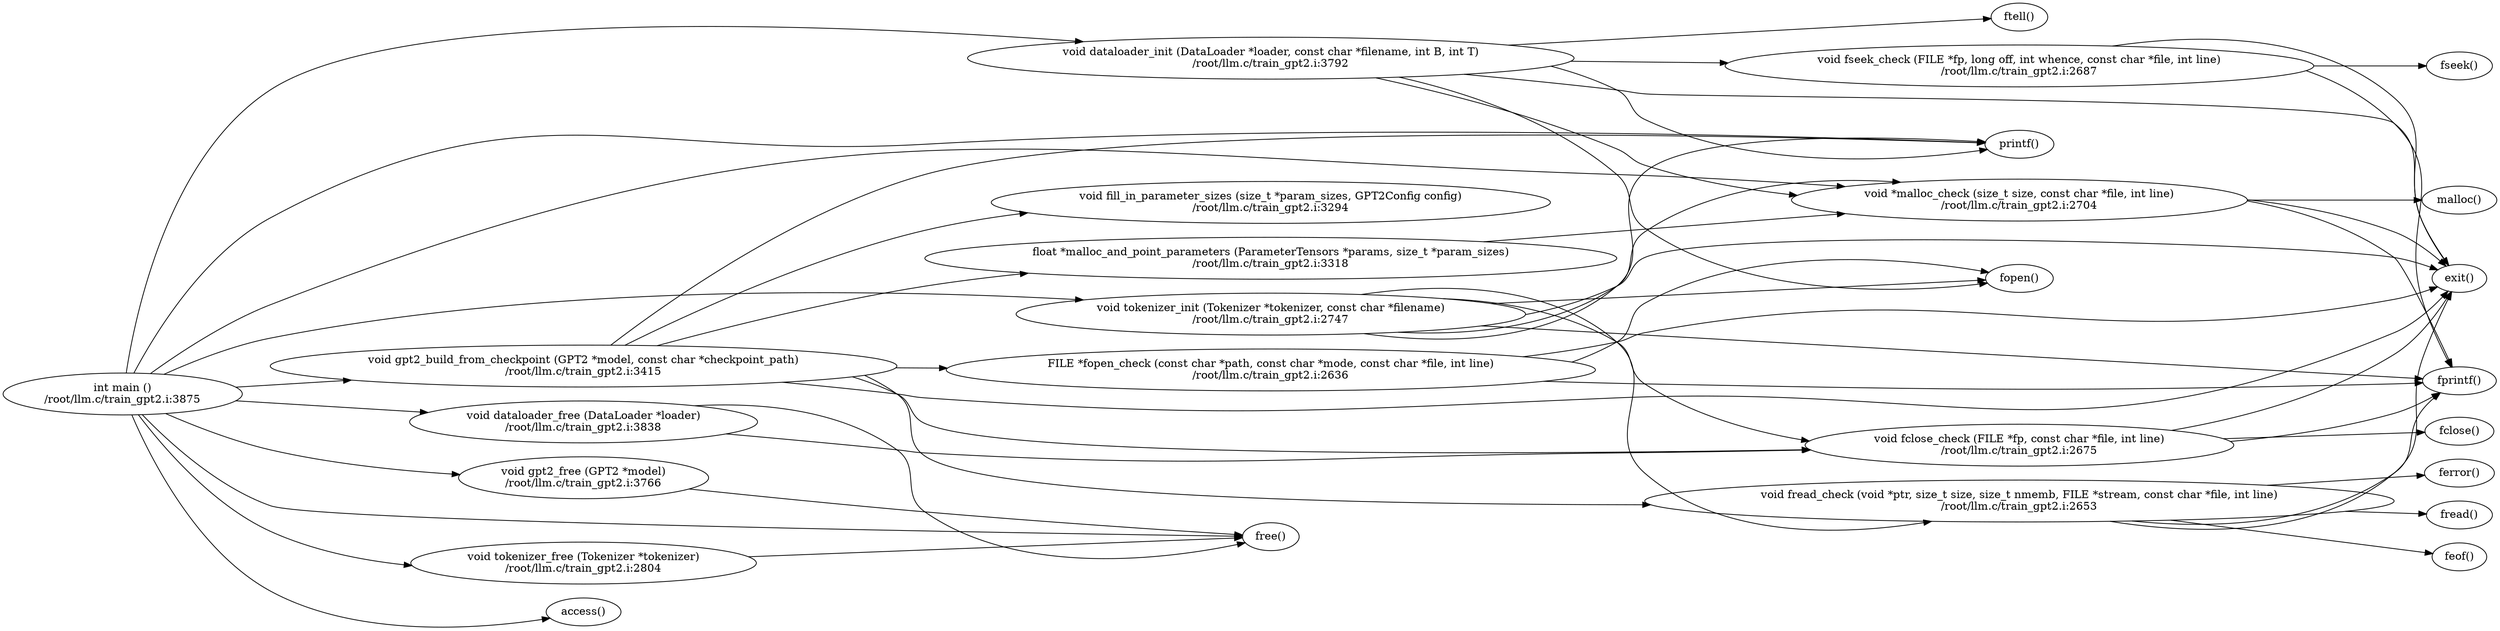 digraph G {
	graph [bb="0,0,3211.5,805.38",
		rankdir=LR
	];
	node [label="\N"];
	main	[height=0.74639,
		label="int main ()
/root/llm.c/train_gpt2.i:3875",
		pos="154.15,301.38",
		width=4.2819];
	gpt2_build_from_checkpoint	[height=0.74639,
		label="void gpt2_build_from_checkpoint (GPT2 *model, const char *checkpoint_path)
/root/llm.c/train_gpt2.i:3415",
		pos="748.06,337.38",
		width=11.215];
	main -> gpt2_build_from_checkpoint	[pos="e,449.32,319.28 299.95,310.19 342.45,312.78 390.64,315.71 439.26,318.66"];
	access	[height=0.5,
		label="access()",
		pos="748.06,20.385",
		width=1.336];
	main -> access	[pos="e,704.78,12.289 165.85,274.56 189.06,220.44 249.67,98.938 344.3,47.385 456.87,-13.943 614.21,-1.4123 694.86,10.738"];
	dataloader_init	[height=0.74639,
		label="void dataloader_init (DataLoader *loader, const char *filename, int B, int T)
/root/llm.c/train_gpt2.i:3792",
		pos="1633.3,734.38",
		width=10.842];
	main -> dataloader_init	[pos="e,1392.6,755.54 158.67,328.26 169.92,401.98 212.37,607.6 344.3,693.38 509.46,800.77 1056.9,779.81 1382.5,756.27"];
	printf	[height=0.5,
		label="printf()",
		pos="2597,623.38",
		width=1.2277];
	main -> printf	[pos="e,2552.8,623.5 168.37,328.34 194.36,378.03 257.21,483.29 344.3,530.38 683.84,713.99 1692.8,624.76 2078.8,624.38 2248.2,624.22 2448.9,\
623.76 2542.7,623.52"];
	tokenizer_init	[height=0.74639,
		label="void tokenizer_init (Tokenizer *tokenizer, const char *filename)
/root/llm.c/train_gpt2.i:2747",
		pos="1633.3,404.38",
		width=9.1138];
	main -> tokenizer_init	[pos="e,1392.3,422.64 207.13,326.68 244.36,343.41 296.2,363.94 344.3,373.38 699.68,443.17 1120.8,437.08 1382.3,423.18"];
	malloc_check	[height=0.74639,
		label="void *malloc_check (size_t size, const char *file, int line)
/root/llm.c/train_gpt2.i:2704",
		pos="2597,551.38",
		width=8.1514];
	main -> malloc_check	[pos="e,2372.8,568.75 189.42,327.63 225.87,354.24 286.18,394.66 344.3,417.38 1065.5,699.45 1304.7,609.05 2078.8,584.38 2171.6,581.43 2273.8,\
575.48 2362.5,569.45"];
	dataloader_free	[height=0.74639,
		label="void dataloader_free (DataLoader *loader)
/root/llm.c/train_gpt2.i:3838",
		pos="748.06,265.38",
		width=6.2265];
	main -> dataloader_free	[pos="e,547.89,277.5 299.95,292.58 371.5,288.23 459.16,282.89 537.85,278.11"];
	tokenizer_free	[height=0.74639,
		label="void tokenizer_free (Tokenizer *tokenizer)
/root/llm.c/train_gpt2.i:2804",
		pos="748.06,83.385",
		width=6.1872];
	main -> tokenizer_free	[pos="e,526.83,80.124 174.24,274.73 204.92,234.26 269.38,158.46 344.3,124.38 397.45,100.21 458.51,87.412 516.75,81.147"];
	gpt2_free	[height=0.74639,
		label="void gpt2_free (GPT2 *model)
/root/llm.c/train_gpt2.i:3766",
		pos="748.06,193.38",
		width=4.4783];
	main -> gpt2_free	[pos="e,588.64,197.51 209.36,276.18 246.52,260.05 297.39,240.19 344.3,229.38 420.09,211.92 505.71,202.83 578.46,198.14"];
	free	[height=0.5,
		label="free()",
		pos="1633.3,117.38",
		width=1.011];
	main -> free	[pos="e,1596.7,117.88 179.25,274.81 212.47,240.29 276.03,181.6 344.3,157.38 403.94,136.23 1364.5,121.22 1586.7,118.02"];
	gpt2_build_from_checkpoint -> printf	[pos="e,2552.8,624.97 782.85,364.19 853.23,418.16 1022.7,538.65 1187.8,584.38 1449.7,656.92 2318,632.91 2542.6,625.32"];
	fopen_check	[height=0.74639,
		label="FILE *fopen_check (const char *path, const char *mode, const char *file, int line)
/root/llm.c/train_gpt2.i:2636",
		pos="1633.3,332.38",
		width=11.608];
	gpt2_build_from_checkpoint -> fopen_check	[pos="e,1216.8,334.74 1150.6,335.11 1169.3,335.01 1188,334.9 1206.7,334.79"];
	exit	[height=0.5,
		label="exit()",
		pos="3163.4,450.38",
		width=0.97491];
	gpt2_build_from_checkpoint -> exit	[pos="e,3148.7,434.03 1003.3,316.56 1052.6,311.98 1103.9,306.85 1151.8,301.38 1167.9,299.55 1171.7,297.5 1187.8,296.38 1582.9,269.08 1683.1,\
279.81 2078.8,296.38 2524.6,315.07 2666.9,209.94 3079.3,380.38 3103.7,390.48 3126.3,410.48 3141.7,426.53"];
	fread_check	[height=0.74639,
		label="void fread_check (void *ptr, size_t size, size_t nmemb, FILE *stream, const char *file, int line)
/root/llm.c/train_gpt2.i:2653",
		pos="2597,163.38",
		width=13.396];
	gpt2_build_from_checkpoint -> fread_check	[pos="e,2121.1,158.98 1109.9,325.39 1124.6,318.66 1138.6,310.72 1151.8,301.38 1183.3,279.09 1155.8,243.93 1187.8,222.38 1263.9,171.14 \
1734.4,159.69 2110.9,159"];
	fill_in_parameter_sizes	[height=0.74639,
		label="void fill_in_parameter_sizes (size_t *param_sizes, GPT2Config config)
/root/llm.c/train_gpt2.i:3294",
		pos="1633.3,548.38",
		width=9.9977];
	gpt2_build_from_checkpoint -> fill_in_parameter_sizes	[pos="e,1320.8,535.05 801.09,364.1 881.6,404.04 1042.3,478.29 1187.8,512.38 1227.2,521.62 1269.1,528.59 1310.8,533.83"];
	malloc_and_point_parameters	[height=0.74639,
		label="float *malloc_and_point_parameters (ParameterTensors *params, size_t *param_sizes)
/root/llm.c/train_gpt2.i:3318",
		pos="1633.3,476.38",
		width=12.374];
	gpt2_build_from_checkpoint -> malloc_and_point_parameters	[pos="e,1321.3,457.17 842.4,363.59 930.68,387.35 1067.2,421.46 1187.8,440.38 1227.6,446.64 1269.7,451.83 1311.3,456.15"];
	fclose_check	[height=0.74639,
		label="void fclose_check (FILE *fp, const char *file, int line)
/root/llm.c/train_gpt2.i:2675",
		pos="2597,235.38",
		width=7.6603];
	gpt2_build_from_checkpoint -> fclose_check	[pos="e,2327.5,229.62 1094.5,323.51 1114.3,317.51 1133.6,310.22 1151.8,301.38 1172.8,291.25 1166.5,272.79 1187.8,263.38 1287.9,219.16 \
1936.3,223.08 2317.5,229.45"];
	dataloader_init -> printf	[pos="e,2555.9,616.66 1993.8,724.04 2023.3,716.4 2052,706.38 2078.8,693.38 2099.7,683.22 2093.7,665.28 2114.8,655.38 2259.1,587.56 2454.9,\
602.93 2545.8,615.25"];
	dataloader_init -> malloc_check	[pos="e,2311,557.48 1768.2,709.06 1858,689.68 1978,659.15 2078.8,617.38 2095.9,610.3 2097.1,602.05 2114.8,596.38 2173.6,577.48 2238.5,\
565.74 2301,558.59"];
	dataloader_init -> exit	[pos="e,3149.6,467.22 1881.4,713.63 1945.7,707.67 2014.9,700.76 2078.8,693.38 2094.8,691.53 2098.7,689.82 2114.8,688.38 2168.2,683.63 \
3037.1,683.51 3079.3,650.38 3125.1,614.4 3091.4,577.5 3115.3,524.38 3122.9,507.29 3134.1,489.54 3143.7,475.7"];
	fopen	[height=0.5,
		label="fopen()",
		pos="2597,450.38",
		width=1.2096];
	dataloader_init -> fopen	[pos="e,2555.8,444.32 1798.2,709.97 1889.3,689.36 1999.9,651.89 2078.8,584.38 2105.1,561.9 2086.5,535.26 2114.8,515.38 2247.3,422.35 2451.8,\
432.32 2545.7,443.11"];
	fseek_check	[height=0.74639,
		label="void fseek_check (FILE *fp, long off, int whence, const char *file, int line)
/root/llm.c/train_gpt2.i:2687",
		pos="2597,724.38",
		width=10.528];
	dataloader_init -> fseek_check	[pos="e,2221.8,728.28 2019.6,730.38 2082.8,729.72 2148.4,729.04 2211.6,728.38"];
	ftell	[height=0.5,
		label="ftell()",
		pos="2597,787.38",
		width=1.011];
	dataloader_init -> ftell	[pos="e,2560.6,785.43 1938.6,751.15 2160.9,763.41 2441.8,778.88 2550.3,784.87"];
	tokenizer_init -> printf	[pos="e,2553.4,626.32 1752.4,379.32 1851.1,365.66 1989.8,364.56 2078.8,440.38 2130,484.01 2063.4,543.92 2114.8,587.38 2178.2,641.07 2432.1,\
633.18 2543.4,626.9"];
	tokenizer_init -> malloc_check	[pos="e,2444.5,574.36 1796.3,381.06 1886.5,376.5 1996.8,385.71 2078.8,440.38 2107.9,459.8 2085.7,490.91 2114.8,510.38 2207.6,572.61 2334.3,\
581.15 2434.3,575.04"];
	tokenizer_init -> exit	[pos="e,3135.6,461.47 1961.5,403.81 2002.2,411.52 2042.3,423.2 2078.8,440.38 2099.5,450.16 2093.6,468.46 2114.8,477.38 2213.5,519.07 2973.4,\
494.15 3079.3,477.38 3095,474.9 3111.7,469.92 3126.1,464.91"];
	tokenizer_init -> fread_check	[pos="e,2484.3,137.24 1749,429.56 1848.4,444.16 1989.8,446.57 2078.8,368.38 2136.5,317.7 2056.9,249.9 2114.8,199.38 2212.1,114.42 2366.7,\
118.74 2474.4,135.62"];
	tokenizer_init -> fclose_check	[pos="e,2326.5,240.73 1853.1,424.34 1929,421.83 2011.8,407.79 2078.8,368.38 2103.6,353.76 2090.5,330.02 2114.8,314.38 2174.4,275.93 2246.6,\
254.19 2316.7,242.33"];
	tokenizer_init -> fopen	[pos="e,2553.4,448.34 1917,417.91 2137.8,428.47 2426.2,442.26 2543.2,447.86"];
	fprintf	[height=0.5,
		label="fprintf()",
		pos="3163.4,318.38",
		width=1.3179];
	tokenizer_init -> fprintf	[pos="e,3116.2,320.98 1904.4,389.18 2274,368.38 2913.6,332.38 3106,321.56"];
	malloc_check -> exit	[pos="e,3146.1,466.28 2890.5,551.75 2954.1,544.91 3020.1,532.33 3079.3,510.38 3101.4,502.16 3123,486.32 3138.6,472.98"];
	malloc_check -> fprintf	[pos="e,3154.1,336.28 2890.3,550.22 2957.1,538.57 3024.4,516.6 3079.3,477.38 3091.1,468.94 3129.7,388.5 3149.9,345.38"];
	malloc	[height=0.5,
		label="malloc()",
		pos="3163.4,551.38",
		width=1.336];
	malloc_check -> malloc	[pos="e,3115,551.38 2890.5,551.38 2972.2,551.38 3052.7,551.38 3104.7,551.38"];
	dataloader_free -> free	[pos="e,1600.5,109.56 890.24,286.19 973.58,290.86 1077,282.61 1151.8,229.38 1183.6,206.78 1155.9,171.72 1187.8,149.38 1311.9,62.709 1505.8,\
89.8 1590.4,107.41"];
	dataloader_free -> fclose_check	[pos="e,2328.6,229.23 931.59,249.91 1000.6,243.83 1079.9,236.6 1151.8,229.38 1167.8,227.78 1171.7,226.28 1187.8,225.38 1583.2,203.49 1682.8,\
221.56 2078.8,225.38 2156.4,226.14 2240.7,227.52 2318.2,229.03"];
	tokenizer_free -> free	[pos="e,1596.9,116.02 960.61,91.529 1169.2,99.559 1472.8,111.25 1586.8,115.63"];
	gpt2_free -> free	[pos="e,1597.1,119.58 883.87,178.88 970.62,169.79 1085.8,158.17 1187.8,149.38 1333.5,136.84 1506.4,125.37 1586.8,120.23"];
	fopen_check -> exit	[pos="e,3135.1,439.48 1957.6,349.38 1998.6,354.22 2039.8,360.43 2078.8,368.38 2095.3,371.76 2098.2,377.31 2114.8,380.38 2536.7,458.53 \
2657.1,346.84 3079.3,423.38 3094.8,426.2 3111.4,431.18 3125.7,436.11"];
	fopen_check -> fopen	[pos="e,2557.7,458.18 2021,342.51 2041.1,349.53 2060.5,358.06 2078.8,368.38 2102.6,381.84 2090.8,405.1 2114.8,418.38 2255.6,496.53 2456.5,\
475.31 2547.7,459.93"];
	fopen_check -> fprintf	[pos="e,3116.2,315.77 1983.9,317.76 2028,316.36 2072.4,315.18 2114.8,314.38 2543.4,306.36 2650.7,304.08 3079.3,314.38 3088,314.59 3097.2,\
314.93 3106.2,315.31"];
	fread_check -> exit	[pos="e,3153.4,432.94 2713.2,137.27 2820.6,120.16 2978.8,114.46 3079.3,199.38 3130.3,242.53 3093.5,282.2 3115.3,345.38 3124.7,372.78 3138.6,\
402.84 3148.8,423.74"];
	fread_check -> fprintf	[pos="e,3138.8,302.9 2741.2,137.72 2844.3,127.29 2981.9,130.82 3079.3,199.38 3111.5,222.07 3091.3,249.14 3115.3,280.38 3119.8,286.23 3125.3,\
291.72 3131,296.62"];
	fread	[height=0.5,
		label="fread()",
		pos="3163.4,145.38",
		width=1.1735];
	fread_check -> fread	[pos="e,3121.1,146.7 3015.9,150.06 3052.8,148.88 3085.6,147.83 3110.8,147.03"];
	feof	[height=0.5,
		label="feof()",
		pos="3163.4,91.385",
		width=0.97491];
	fread_check -> feof	[pos="e,3129.1,95.627 2791,138.76 2908.7,123.75 3049.4,105.8 3119,96.921"];
	ferror	[height=0.5,
		label="ferror()",
		pos="3163.4,199.38",
		width=1.2457];
	fread_check -> ferror	[pos="e,3118.8,196.61 2914.8,183.59 2990,188.39 3061.9,192.98 3108.7,195.96"];
	malloc_and_point_parameters -> malloc_check	[pos="e,2373.1,534 1906.7,497.63 2050.5,508.84 2225.3,522.47 2362.8,533.2"];
	fclose_check -> exit	[pos="e,3152.4,432.94 2792.4,254.42 2884.6,270.26 2993.2,299.26 3079.3,352.38 3108.3,370.3 3132.3,401.79 3146.9,424.23"];
	fclose_check -> fprintf	[pos="e,3138.3,303.1 2868.6,240.22 2938.2,246.4 3012.3,257.39 3079.3,276.38 3096.6,281.32 3114.7,289.95 3129.5,298.11"];
	fclose	[height=0.5,
		label="fclose()",
		pos="3163.4,253.38",
		width=1.2277];
	fclose_check -> fclose	[pos="e,3119,252 2859.5,243.73 2953.6,246.73 3050.8,249.83 3108.9,251.68"];
	fseek_check -> exit	[pos="e,3149.3,467.09 2716.3,749.91 2824,765.74 2980.8,769.16 3079.3,683.38 3133.9,635.8 3087.4,591.27 3115.3,524.38 3122.5,507.09 3133.6,\
489.32 3143.3,475.54"];
	fseek_check -> fprintf	[pos="e,3152.7,336.04 2966,718.21 3008.3,703.68 3047.5,681.99 3079.3,650.38 3151.7,578.32 3086.1,521.29 3115.3,423.38 3123.5,395.78 3137.4,\
365.97 3148,345.19"];
	fseek	[height=0.5,
		label="fseek()",
		pos="3163.4,724.38",
		width=1.1735];
	fseek_check -> fseek	[pos="e,3120.9,724.38 2976.4,724.38 3029.3,724.38 3077,724.38 3110.9,724.38"];
}

